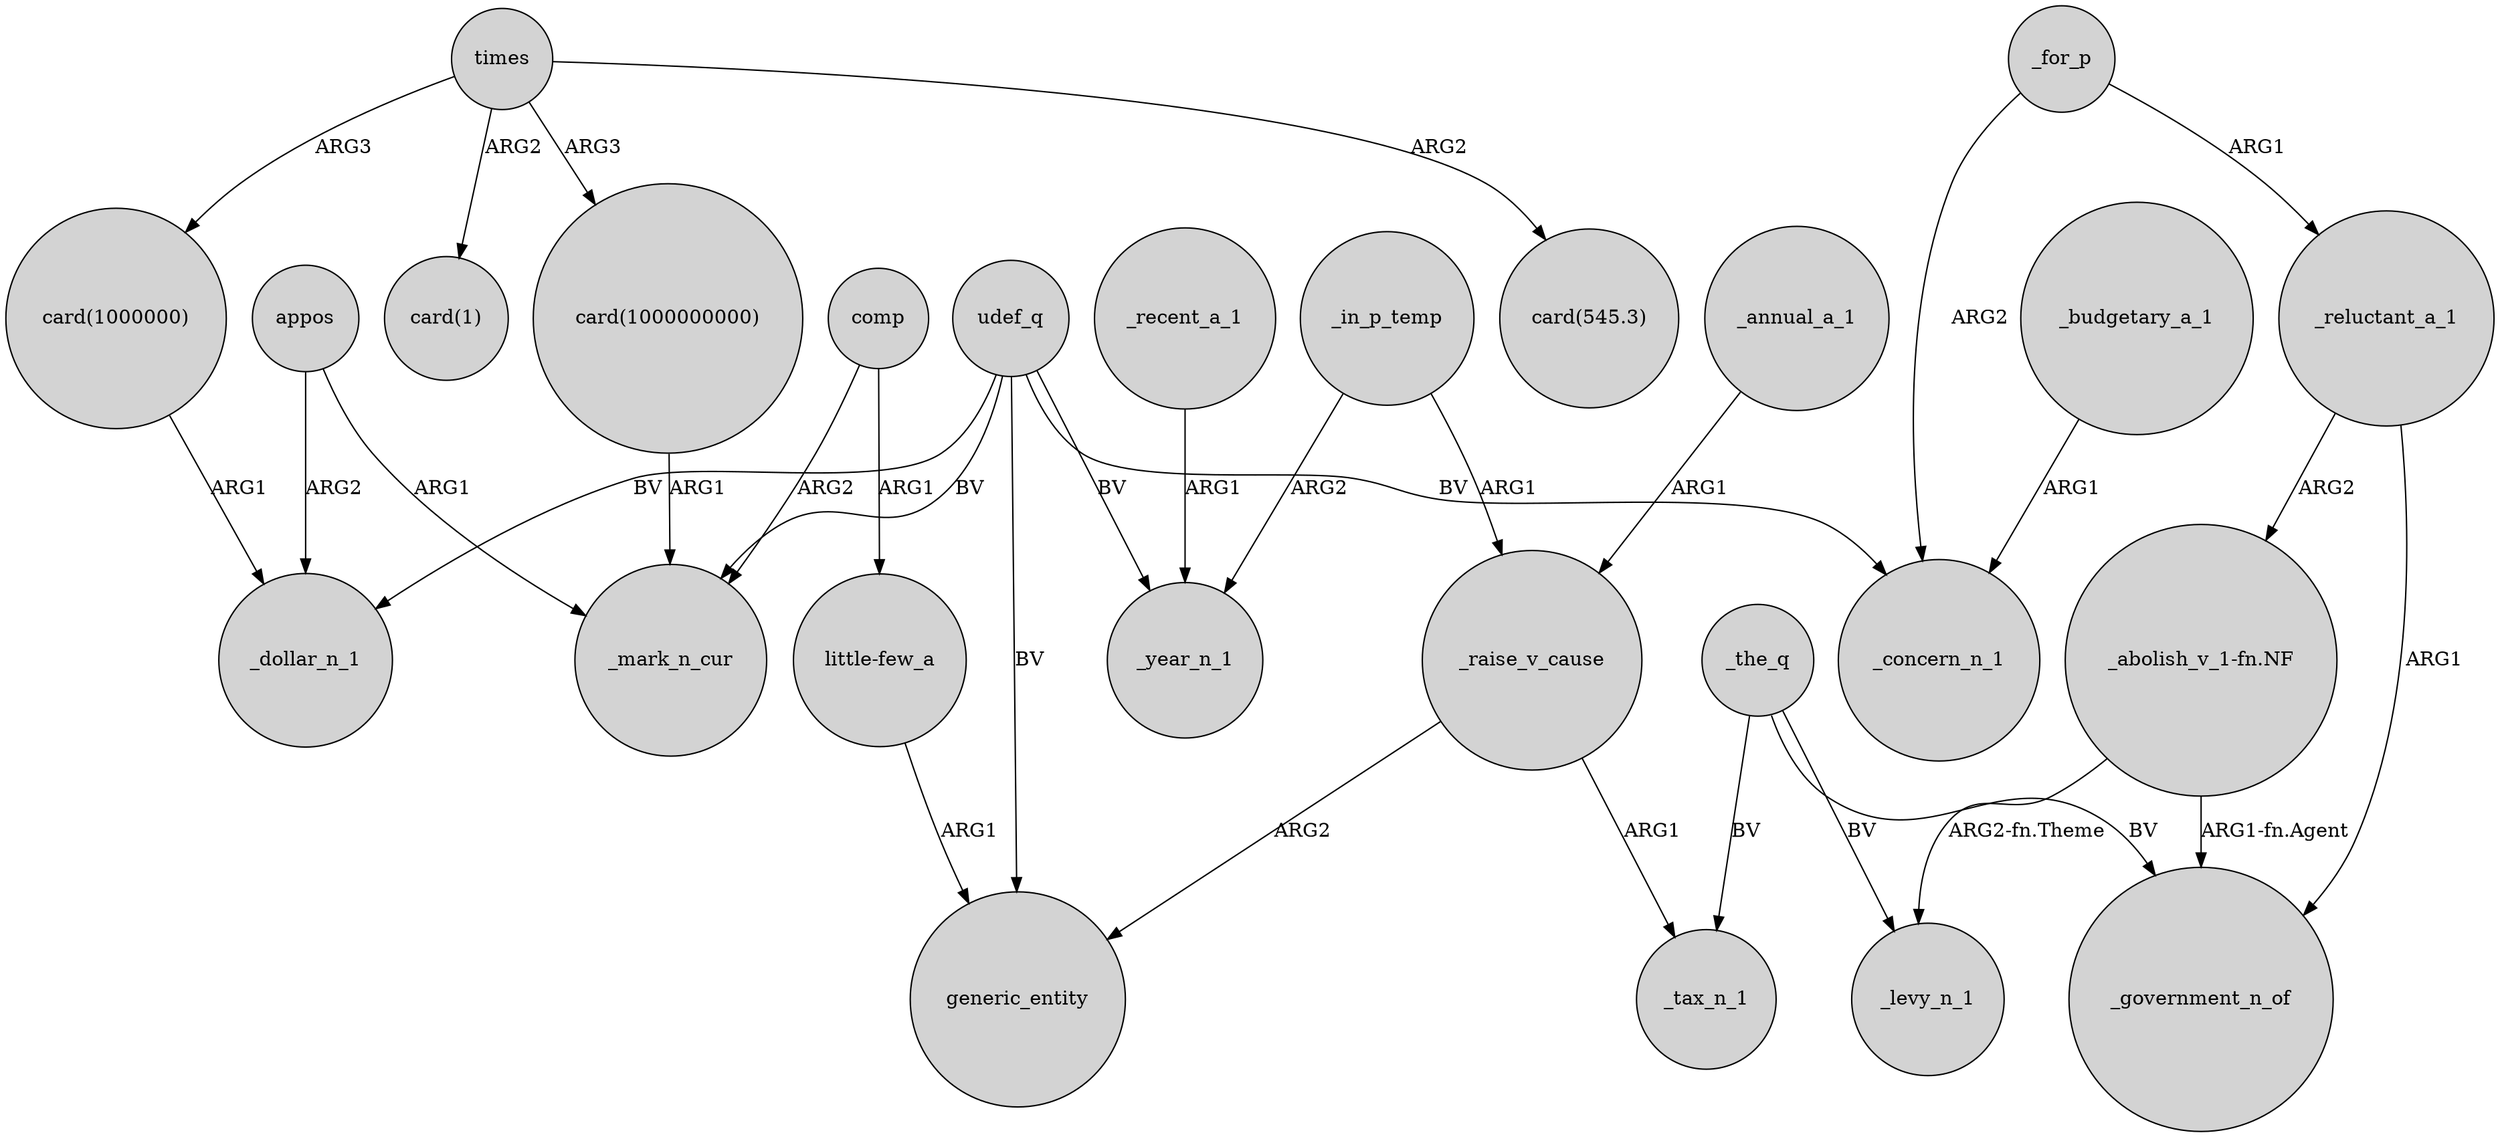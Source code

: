 digraph {
	node [shape=circle style=filled]
	times -> "card(545.3)" [label=ARG2]
	_reluctant_a_1 -> _government_n_of [label=ARG1]
	appos -> _dollar_n_1 [label=ARG2]
	"card(1000000)" -> _dollar_n_1 [label=ARG1]
	udef_q -> generic_entity [label=BV]
	_the_q -> _tax_n_1 [label=BV]
	"card(1000000000)" -> _mark_n_cur [label=ARG1]
	udef_q -> _mark_n_cur [label=BV]
	_budgetary_a_1 -> _concern_n_1 [label=ARG1]
	_the_q -> _levy_n_1 [label=BV]
	_raise_v_cause -> generic_entity [label=ARG2]
	_annual_a_1 -> _raise_v_cause [label=ARG1]
	times -> "card(1000000000)" [label=ARG3]
	_for_p -> _concern_n_1 [label=ARG2]
	_in_p_temp -> _year_n_1 [label=ARG2]
	comp -> _mark_n_cur [label=ARG2]
	times -> "card(1)" [label=ARG2]
	times -> "card(1000000)" [label=ARG3]
	_reluctant_a_1 -> "_abolish_v_1-fn.NF" [label=ARG2]
	"_abolish_v_1-fn.NF" -> _levy_n_1 [label="ARG2-fn.Theme"]
	_recent_a_1 -> _year_n_1 [label=ARG1]
	udef_q -> _concern_n_1 [label=BV]
	comp -> "little-few_a" [label=ARG1]
	_in_p_temp -> _raise_v_cause [label=ARG1]
	"_abolish_v_1-fn.NF" -> _government_n_of [label="ARG1-fn.Agent"]
	_the_q -> _government_n_of [label=BV]
	udef_q -> _year_n_1 [label=BV]
	_raise_v_cause -> _tax_n_1 [label=ARG1]
	appos -> _mark_n_cur [label=ARG1]
	udef_q -> _dollar_n_1 [label=BV]
	_for_p -> _reluctant_a_1 [label=ARG1]
	"little-few_a" -> generic_entity [label=ARG1]
}
